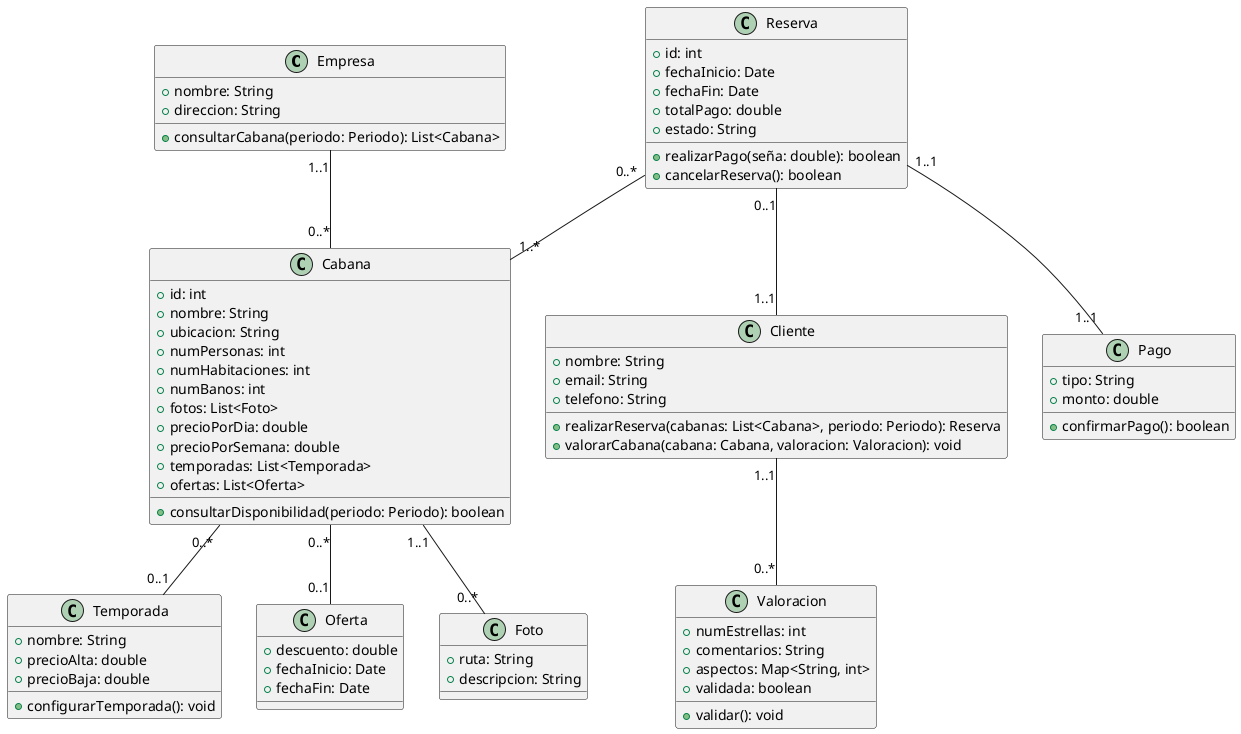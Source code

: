 @startuml
class Empresa {
    +nombre: String
    +direccion: String
    +consultarCabana(periodo: Periodo): List<Cabana>
}

class Cabana {
    +id: int
    +nombre: String
    +ubicacion: String
    +numPersonas: int
    +numHabitaciones: int
    +numBanos: int
    +fotos: List<Foto>
    +precioPorDia: double
    +precioPorSemana: double
    ' +disponibilidad: List<Periodo>
    +temporadas: List<Temporada>
    +ofertas: List<Oferta>
    ' +propietario: Propietario
    +consultarDisponibilidad(periodo: Periodo): boolean
}

class Temporada {
    +nombre: String
    +precioAlta: double
    +precioBaja: double
    +configurarTemporada(): void
}

class Oferta {
    +descuento: double
    +fechaInicio: Date
    +fechaFin: Date
}

class Foto {
    +ruta: String
    +descripcion: String
}

class Reserva {
    +id: int
    +fechaInicio: Date
    +fechaFin: Date
    +totalPago: double
    +estado: String
    +realizarPago(seña: double): boolean
    +cancelarReserva(): boolean
}

class Cliente {
    +nombre: String
    +email: String
    +telefono: String
    +realizarReserva(cabanas: List<Cabana>, periodo: Periodo): Reserva
    +valorarCabana(cabana: Cabana, valoracion: Valoracion): void
}

class Valoracion {
    +numEstrellas: int
    +comentarios: String
    +aspectos: Map<String, int>
    +validada: boolean
    +validar(): void
}

' class Administrador {
'     +validarComentario(valoracion: Valoracion): void
' }

' class Propietario {
'     +nombre: String
'     +email: String
'     +consultarReservas(): List<Reserva>
'     +consultarValoraciones(): List<Valoracion>
' }

class Pago {
    +tipo: String
    +monto: double
    +confirmarPago(): boolean
}

' class Periodo {
'     +fechaInicio: Date
'     +fechaFin: Date
' }

Empresa "1..1" -- "0..*" Cabana
Cabana "1..1" -- "0..*" Foto
Cabana "0..*" -- "0..1" Temporada
Cabana "0..*" -- "0..1" Oferta
' Cabana -- Propietario
Reserva "0..*" -- "1..*" Cabana
Reserva "0..1" -- "1..1" Cliente
Reserva "1..1" -- "1..1" Pago
' Cliente "1..1" -- "0..*" Reserva
Cliente "1..1" -- "0..*" Valoracion
' Valoracion "" -- Administrador
' Propietario "" -- Reserva
' Propietario -- Valoracion


@enduml